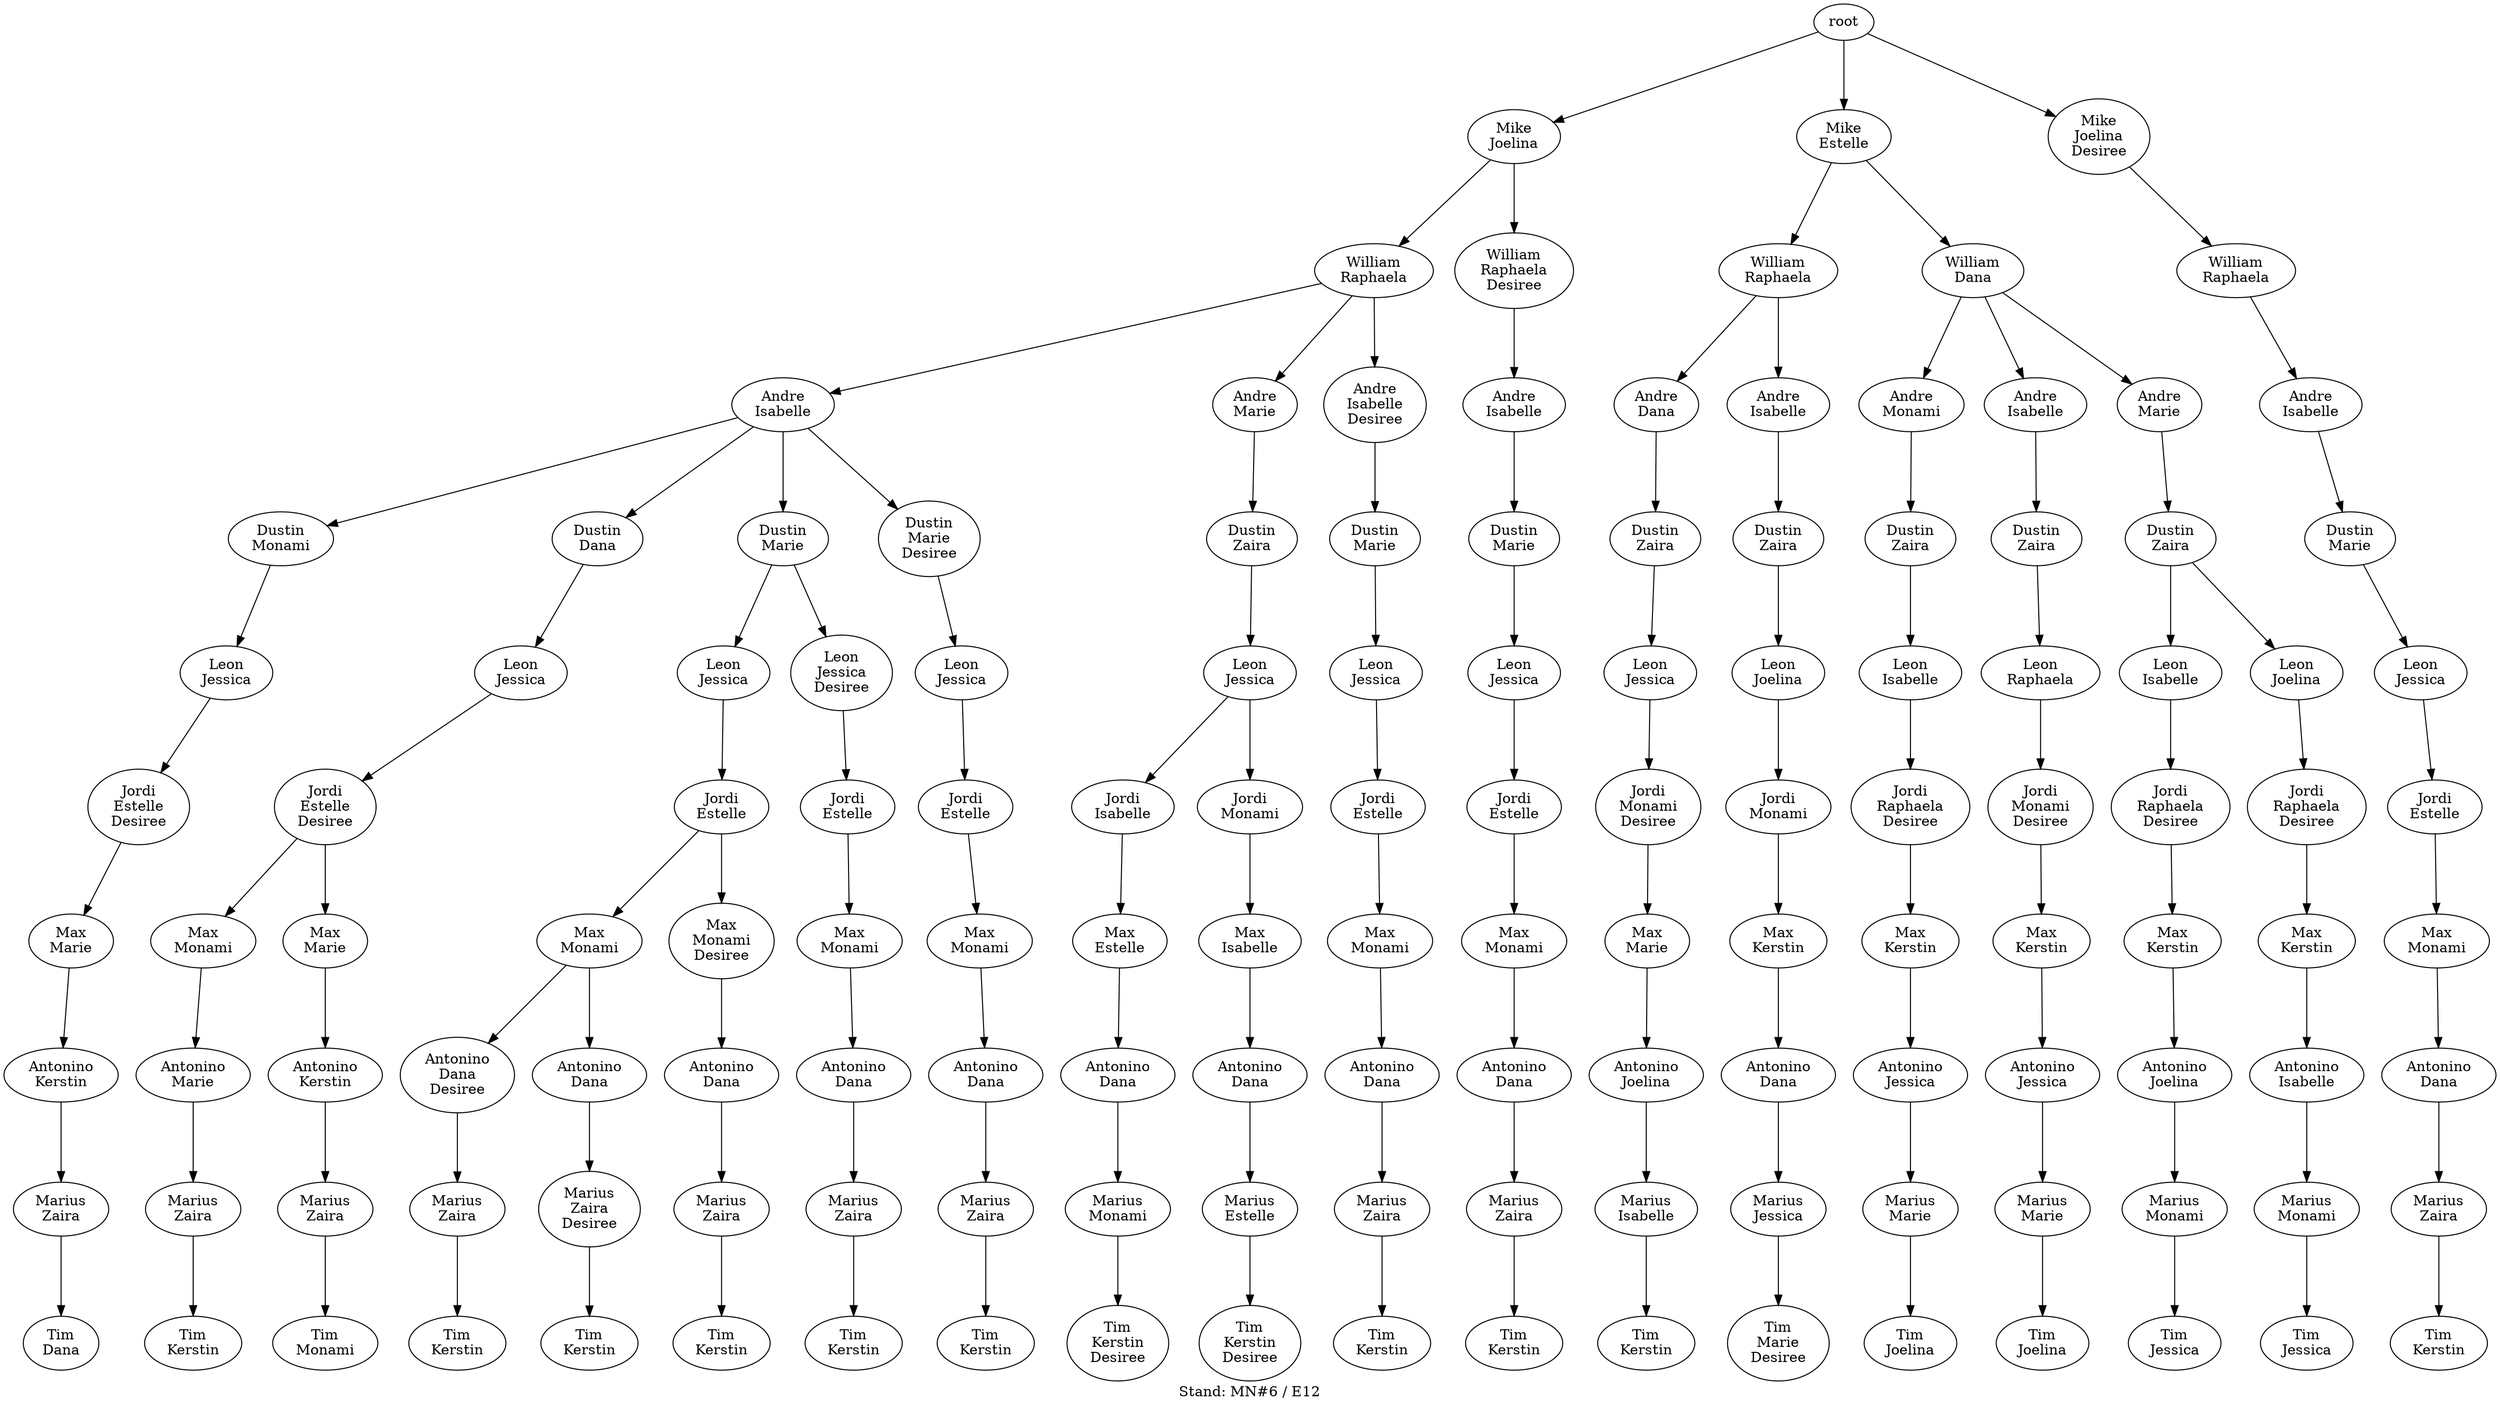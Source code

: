 digraph D { labelloc="b"; label="Stand: MN#6 / E12"; ranksep=0.8;
"root/4"[label="Mike\nJoelina"]
"root" -> "root/4";
"root/4/8"[label="William\nRaphaela"]
"root/4" -> "root/4/8";
"root/4/8/2"[label="Andre\nIsabelle"]
"root/4/8" -> "root/4/8/2";
"root/4/8/2/7"[label="Dustin\nMonami"]
"root/4/8/2" -> "root/4/8/2/7";
"root/4/8/2/7/3"[label="Leon\nJessica"]
"root/4/8/2/7" -> "root/4/8/2/7/3";
"root/4/8/2/7/3/1,10"[label="Jordi\nEstelle\nDesiree"]
"root/4/8/2/7/3" -> "root/4/8/2/7/3/1,10";
"root/4/8/2/7/3/1,10/6"[label="Max\nMarie"]
"root/4/8/2/7/3/1,10" -> "root/4/8/2/7/3/1,10/6";
"root/4/8/2/7/3/1,10/6/5"[label="Antonino\nKerstin"]
"root/4/8/2/7/3/1,10/6" -> "root/4/8/2/7/3/1,10/6/5";
"root/4/8/2/7/3/1,10/6/5/9"[label="Marius\nZaira"]
"root/4/8/2/7/3/1,10/6/5" -> "root/4/8/2/7/3/1,10/6/5/9";
"root/4/8/2/7/3/1,10/6/5/9/0"[label="Tim\nDana"]
"root/4/8/2/7/3/1,10/6/5/9" -> "root/4/8/2/7/3/1,10/6/5/9/0";
"root/1"[label="Mike\nEstelle"]
"root" -> "root/1";
"root/1/8"[label="William\nRaphaela"]
"root/1" -> "root/1/8";
"root/1/8/0"[label="Andre\nDana"]
"root/1/8" -> "root/1/8/0";
"root/1/8/0/9"[label="Dustin\nZaira"]
"root/1/8/0" -> "root/1/8/0/9";
"root/1/8/0/9/3"[label="Leon\nJessica"]
"root/1/8/0/9" -> "root/1/8/0/9/3";
"root/1/8/0/9/3/7,10"[label="Jordi\nMonami\nDesiree"]
"root/1/8/0/9/3" -> "root/1/8/0/9/3/7,10";
"root/1/8/0/9/3/7,10/6"[label="Max\nMarie"]
"root/1/8/0/9/3/7,10" -> "root/1/8/0/9/3/7,10/6";
"root/1/8/0/9/3/7,10/6/4"[label="Antonino\nJoelina"]
"root/1/8/0/9/3/7,10/6" -> "root/1/8/0/9/3/7,10/6/4";
"root/1/8/0/9/3/7,10/6/4/2"[label="Marius\nIsabelle"]
"root/1/8/0/9/3/7,10/6/4" -> "root/1/8/0/9/3/7,10/6/4/2";
"root/1/8/0/9/3/7,10/6/4/2/5"[label="Tim\nKerstin"]
"root/1/8/0/9/3/7,10/6/4/2" -> "root/1/8/0/9/3/7,10/6/4/2/5";
"root/4/8/6"[label="Andre\nMarie"]
"root/4/8" -> "root/4/8/6";
"root/4/8/6/9"[label="Dustin\nZaira"]
"root/4/8/6" -> "root/4/8/6/9";
"root/4/8/6/9/3"[label="Leon\nJessica"]
"root/4/8/6/9" -> "root/4/8/6/9/3";
"root/4/8/6/9/3/2"[label="Jordi\nIsabelle"]
"root/4/8/6/9/3" -> "root/4/8/6/9/3/2";
"root/4/8/6/9/3/2/1"[label="Max\nEstelle"]
"root/4/8/6/9/3/2" -> "root/4/8/6/9/3/2/1";
"root/4/8/6/9/3/2/1/0"[label="Antonino\nDana"]
"root/4/8/6/9/3/2/1" -> "root/4/8/6/9/3/2/1/0";
"root/4/8/6/9/3/2/1/0/7"[label="Marius\nMonami"]
"root/4/8/6/9/3/2/1/0" -> "root/4/8/6/9/3/2/1/0/7";
"root/4/8/6/9/3/2/1/0/7/5,10"[label="Tim\nKerstin\nDesiree"]
"root/4/8/6/9/3/2/1/0/7" -> "root/4/8/6/9/3/2/1/0/7/5,10";
"root/4/8/2/0"[label="Dustin\nDana"]
"root/4/8/2" -> "root/4/8/2/0";
"root/4/8/2/0/3"[label="Leon\nJessica"]
"root/4/8/2/0" -> "root/4/8/2/0/3";
"root/4/8/2/0/3/1,10"[label="Jordi\nEstelle\nDesiree"]
"root/4/8/2/0/3" -> "root/4/8/2/0/3/1,10";
"root/4/8/2/0/3/1,10/7"[label="Max\nMonami"]
"root/4/8/2/0/3/1,10" -> "root/4/8/2/0/3/1,10/7";
"root/4/8/2/0/3/1,10/7/6"[label="Antonino\nMarie"]
"root/4/8/2/0/3/1,10/7" -> "root/4/8/2/0/3/1,10/7/6";
"root/4/8/2/0/3/1,10/7/6/9"[label="Marius\nZaira"]
"root/4/8/2/0/3/1,10/7/6" -> "root/4/8/2/0/3/1,10/7/6/9";
"root/4/8/2/0/3/1,10/7/6/9/5"[label="Tim\nKerstin"]
"root/4/8/2/0/3/1,10/7/6/9" -> "root/4/8/2/0/3/1,10/7/6/9/5";
"root/4/8/2,10"[label="Andre\nIsabelle\nDesiree"]
"root/4/8" -> "root/4/8/2,10";
"root/4/8/2,10/6"[label="Dustin\nMarie"]
"root/4/8/2,10" -> "root/4/8/2,10/6";
"root/4/8/2,10/6/3"[label="Leon\nJessica"]
"root/4/8/2,10/6" -> "root/4/8/2,10/6/3";
"root/4/8/2,10/6/3/1"[label="Jordi\nEstelle"]
"root/4/8/2,10/6/3" -> "root/4/8/2,10/6/3/1";
"root/4/8/2,10/6/3/1/7"[label="Max\nMonami"]
"root/4/8/2,10/6/3/1" -> "root/4/8/2,10/6/3/1/7";
"root/4/8/2,10/6/3/1/7/0"[label="Antonino\nDana"]
"root/4/8/2,10/6/3/1/7" -> "root/4/8/2,10/6/3/1/7/0";
"root/4/8/2,10/6/3/1/7/0/9"[label="Marius\nZaira"]
"root/4/8/2,10/6/3/1/7/0" -> "root/4/8/2,10/6/3/1/7/0/9";
"root/4/8/2,10/6/3/1/7/0/9/5"[label="Tim\nKerstin"]
"root/4/8/2,10/6/3/1/7/0/9" -> "root/4/8/2,10/6/3/1/7/0/9/5";
"root/4/8/2/6"[label="Dustin\nMarie"]
"root/4/8/2" -> "root/4/8/2/6";
"root/4/8/2/6/3"[label="Leon\nJessica"]
"root/4/8/2/6" -> "root/4/8/2/6/3";
"root/4/8/2/6/3/1"[label="Jordi\nEstelle"]
"root/4/8/2/6/3" -> "root/4/8/2/6/3/1";
"root/4/8/2/6/3/1/7"[label="Max\nMonami"]
"root/4/8/2/6/3/1" -> "root/4/8/2/6/3/1/7";
"root/4/8/2/6/3/1/7/0,10"[label="Antonino\nDana\nDesiree"]
"root/4/8/2/6/3/1/7" -> "root/4/8/2/6/3/1/7/0,10";
"root/4/8/2/6/3/1/7/0,10/9"[label="Marius\nZaira"]
"root/4/8/2/6/3/1/7/0,10" -> "root/4/8/2/6/3/1/7/0,10/9";
"root/4/8/2/6/3/1/7/0,10/9/5"[label="Tim\nKerstin"]
"root/4/8/2/6/3/1/7/0,10/9" -> "root/4/8/2/6/3/1/7/0,10/9/5";
"root/4/8/2/6,10"[label="Dustin\nMarie\nDesiree"]
"root/4/8/2" -> "root/4/8/2/6,10";
"root/4/8/2/6,10/3"[label="Leon\nJessica"]
"root/4/8/2/6,10" -> "root/4/8/2/6,10/3";
"root/4/8/2/6,10/3/1"[label="Jordi\nEstelle"]
"root/4/8/2/6,10/3" -> "root/4/8/2/6,10/3/1";
"root/4/8/2/6,10/3/1/7"[label="Max\nMonami"]
"root/4/8/2/6,10/3/1" -> "root/4/8/2/6,10/3/1/7";
"root/4/8/2/6,10/3/1/7/0"[label="Antonino\nDana"]
"root/4/8/2/6,10/3/1/7" -> "root/4/8/2/6,10/3/1/7/0";
"root/4/8/2/6,10/3/1/7/0/9"[label="Marius\nZaira"]
"root/4/8/2/6,10/3/1/7/0" -> "root/4/8/2/6,10/3/1/7/0/9";
"root/4/8/2/6,10/3/1/7/0/9/5"[label="Tim\nKerstin"]
"root/4/8/2/6,10/3/1/7/0/9" -> "root/4/8/2/6,10/3/1/7/0/9/5";
"root/4/8/2/6/3,10"[label="Leon\nJessica\nDesiree"]
"root/4/8/2/6" -> "root/4/8/2/6/3,10";
"root/4/8/2/6/3,10/1"[label="Jordi\nEstelle"]
"root/4/8/2/6/3,10" -> "root/4/8/2/6/3,10/1";
"root/4/8/2/6/3,10/1/7"[label="Max\nMonami"]
"root/4/8/2/6/3,10/1" -> "root/4/8/2/6/3,10/1/7";
"root/4/8/2/6/3,10/1/7/0"[label="Antonino\nDana"]
"root/4/8/2/6/3,10/1/7" -> "root/4/8/2/6/3,10/1/7/0";
"root/4/8/2/6/3,10/1/7/0/9"[label="Marius\nZaira"]
"root/4/8/2/6/3,10/1/7/0" -> "root/4/8/2/6/3,10/1/7/0/9";
"root/4/8/2/6/3,10/1/7/0/9/5"[label="Tim\nKerstin"]
"root/4/8/2/6/3,10/1/7/0/9" -> "root/4/8/2/6/3,10/1/7/0/9/5";
"root/4/8/2/6/3/1/7/0"[label="Antonino\nDana"]
"root/4/8/2/6/3/1/7" -> "root/4/8/2/6/3/1/7/0";
"root/4/8/2/6/3/1/7/0/9,10"[label="Marius\nZaira\nDesiree"]
"root/4/8/2/6/3/1/7/0" -> "root/4/8/2/6/3/1/7/0/9,10";
"root/4/8/2/6/3/1/7/0/9,10/5"[label="Tim\nKerstin"]
"root/4/8/2/6/3/1/7/0/9,10" -> "root/4/8/2/6/3/1/7/0/9,10/5";
"root/4/8/2/6/3/1/7,10"[label="Max\nMonami\nDesiree"]
"root/4/8/2/6/3/1" -> "root/4/8/2/6/3/1/7,10";
"root/4/8/2/6/3/1/7,10/0"[label="Antonino\nDana"]
"root/4/8/2/6/3/1/7,10" -> "root/4/8/2/6/3/1/7,10/0";
"root/4/8/2/6/3/1/7,10/0/9"[label="Marius\nZaira"]
"root/4/8/2/6/3/1/7,10/0" -> "root/4/8/2/6/3/1/7,10/0/9";
"root/4/8/2/6/3/1/7,10/0/9/5"[label="Tim\nKerstin"]
"root/4/8/2/6/3/1/7,10/0/9" -> "root/4/8/2/6/3/1/7,10/0/9/5";
"root/4,10"[label="Mike\nJoelina\nDesiree"]
"root" -> "root/4,10";
"root/4,10/8"[label="William\nRaphaela"]
"root/4,10" -> "root/4,10/8";
"root/4,10/8/2"[label="Andre\nIsabelle"]
"root/4,10/8" -> "root/4,10/8/2";
"root/4,10/8/2/6"[label="Dustin\nMarie"]
"root/4,10/8/2" -> "root/4,10/8/2/6";
"root/4,10/8/2/6/3"[label="Leon\nJessica"]
"root/4,10/8/2/6" -> "root/4,10/8/2/6/3";
"root/4,10/8/2/6/3/1"[label="Jordi\nEstelle"]
"root/4,10/8/2/6/3" -> "root/4,10/8/2/6/3/1";
"root/4,10/8/2/6/3/1/7"[label="Max\nMonami"]
"root/4,10/8/2/6/3/1" -> "root/4,10/8/2/6/3/1/7";
"root/4,10/8/2/6/3/1/7/0"[label="Antonino\nDana"]
"root/4,10/8/2/6/3/1/7" -> "root/4,10/8/2/6/3/1/7/0";
"root/4,10/8/2/6/3/1/7/0/9"[label="Marius\nZaira"]
"root/4,10/8/2/6/3/1/7/0" -> "root/4,10/8/2/6/3/1/7/0/9";
"root/4,10/8/2/6/3/1/7/0/9/5"[label="Tim\nKerstin"]
"root/4,10/8/2/6/3/1/7/0/9" -> "root/4,10/8/2/6/3/1/7/0/9/5";
"root/4/8,10"[label="William\nRaphaela\nDesiree"]
"root/4" -> "root/4/8,10";
"root/4/8,10/2"[label="Andre\nIsabelle"]
"root/4/8,10" -> "root/4/8,10/2";
"root/4/8,10/2/6"[label="Dustin\nMarie"]
"root/4/8,10/2" -> "root/4/8,10/2/6";
"root/4/8,10/2/6/3"[label="Leon\nJessica"]
"root/4/8,10/2/6" -> "root/4/8,10/2/6/3";
"root/4/8,10/2/6/3/1"[label="Jordi\nEstelle"]
"root/4/8,10/2/6/3" -> "root/4/8,10/2/6/3/1";
"root/4/8,10/2/6/3/1/7"[label="Max\nMonami"]
"root/4/8,10/2/6/3/1" -> "root/4/8,10/2/6/3/1/7";
"root/4/8,10/2/6/3/1/7/0"[label="Antonino\nDana"]
"root/4/8,10/2/6/3/1/7" -> "root/4/8,10/2/6/3/1/7/0";
"root/4/8,10/2/6/3/1/7/0/9"[label="Marius\nZaira"]
"root/4/8,10/2/6/3/1/7/0" -> "root/4/8,10/2/6/3/1/7/0/9";
"root/4/8,10/2/6/3/1/7/0/9/5"[label="Tim\nKerstin"]
"root/4/8,10/2/6/3/1/7/0/9" -> "root/4/8,10/2/6/3/1/7/0/9/5";
"root/4/8/6/9/3/7"[label="Jordi\nMonami"]
"root/4/8/6/9/3" -> "root/4/8/6/9/3/7";
"root/4/8/6/9/3/7/2"[label="Max\nIsabelle"]
"root/4/8/6/9/3/7" -> "root/4/8/6/9/3/7/2";
"root/4/8/6/9/3/7/2/0"[label="Antonino\nDana"]
"root/4/8/6/9/3/7/2" -> "root/4/8/6/9/3/7/2/0";
"root/4/8/6/9/3/7/2/0/1"[label="Marius\nEstelle"]
"root/4/8/6/9/3/7/2/0" -> "root/4/8/6/9/3/7/2/0/1";
"root/4/8/6/9/3/7/2/0/1/5,10"[label="Tim\nKerstin\nDesiree"]
"root/4/8/6/9/3/7/2/0/1" -> "root/4/8/6/9/3/7/2/0/1/5,10";
"root/1/8/2"[label="Andre\nIsabelle"]
"root/1/8" -> "root/1/8/2";
"root/1/8/2/9"[label="Dustin\nZaira"]
"root/1/8/2" -> "root/1/8/2/9";
"root/1/8/2/9/4"[label="Leon\nJoelina"]
"root/1/8/2/9" -> "root/1/8/2/9/4";
"root/1/8/2/9/4/7"[label="Jordi\nMonami"]
"root/1/8/2/9/4" -> "root/1/8/2/9/4/7";
"root/1/8/2/9/4/7/5"[label="Max\nKerstin"]
"root/1/8/2/9/4/7" -> "root/1/8/2/9/4/7/5";
"root/1/8/2/9/4/7/5/0"[label="Antonino\nDana"]
"root/1/8/2/9/4/7/5" -> "root/1/8/2/9/4/7/5/0";
"root/1/8/2/9/4/7/5/0/3"[label="Marius\nJessica"]
"root/1/8/2/9/4/7/5/0" -> "root/1/8/2/9/4/7/5/0/3";
"root/1/8/2/9/4/7/5/0/3/6,10"[label="Tim\nMarie\nDesiree"]
"root/1/8/2/9/4/7/5/0/3" -> "root/1/8/2/9/4/7/5/0/3/6,10";
"root/4/8/2/0/3/1,10/6"[label="Max\nMarie"]
"root/4/8/2/0/3/1,10" -> "root/4/8/2/0/3/1,10/6";
"root/4/8/2/0/3/1,10/6/5"[label="Antonino\nKerstin"]
"root/4/8/2/0/3/1,10/6" -> "root/4/8/2/0/3/1,10/6/5";
"root/4/8/2/0/3/1,10/6/5/9"[label="Marius\nZaira"]
"root/4/8/2/0/3/1,10/6/5" -> "root/4/8/2/0/3/1,10/6/5/9";
"root/4/8/2/0/3/1,10/6/5/9/7"[label="Tim\nMonami"]
"root/4/8/2/0/3/1,10/6/5/9" -> "root/4/8/2/0/3/1,10/6/5/9/7";
"root/1/0"[label="William\nDana"]
"root/1" -> "root/1/0";
"root/1/0/7"[label="Andre\nMonami"]
"root/1/0" -> "root/1/0/7";
"root/1/0/7/9"[label="Dustin\nZaira"]
"root/1/0/7" -> "root/1/0/7/9";
"root/1/0/7/9/2"[label="Leon\nIsabelle"]
"root/1/0/7/9" -> "root/1/0/7/9/2";
"root/1/0/7/9/2/8,10"[label="Jordi\nRaphaela\nDesiree"]
"root/1/0/7/9/2" -> "root/1/0/7/9/2/8,10";
"root/1/0/7/9/2/8,10/5"[label="Max\nKerstin"]
"root/1/0/7/9/2/8,10" -> "root/1/0/7/9/2/8,10/5";
"root/1/0/7/9/2/8,10/5/3"[label="Antonino\nJessica"]
"root/1/0/7/9/2/8,10/5" -> "root/1/0/7/9/2/8,10/5/3";
"root/1/0/7/9/2/8,10/5/3/6"[label="Marius\nMarie"]
"root/1/0/7/9/2/8,10/5/3" -> "root/1/0/7/9/2/8,10/5/3/6";
"root/1/0/7/9/2/8,10/5/3/6/4"[label="Tim\nJoelina"]
"root/1/0/7/9/2/8,10/5/3/6" -> "root/1/0/7/9/2/8,10/5/3/6/4";
"root/1/0/2"[label="Andre\nIsabelle"]
"root/1/0" -> "root/1/0/2";
"root/1/0/2/9"[label="Dustin\nZaira"]
"root/1/0/2" -> "root/1/0/2/9";
"root/1/0/2/9/8"[label="Leon\nRaphaela"]
"root/1/0/2/9" -> "root/1/0/2/9/8";
"root/1/0/2/9/8/7,10"[label="Jordi\nMonami\nDesiree"]
"root/1/0/2/9/8" -> "root/1/0/2/9/8/7,10";
"root/1/0/2/9/8/7,10/5"[label="Max\nKerstin"]
"root/1/0/2/9/8/7,10" -> "root/1/0/2/9/8/7,10/5";
"root/1/0/2/9/8/7,10/5/3"[label="Antonino\nJessica"]
"root/1/0/2/9/8/7,10/5" -> "root/1/0/2/9/8/7,10/5/3";
"root/1/0/2/9/8/7,10/5/3/6"[label="Marius\nMarie"]
"root/1/0/2/9/8/7,10/5/3" -> "root/1/0/2/9/8/7,10/5/3/6";
"root/1/0/2/9/8/7,10/5/3/6/4"[label="Tim\nJoelina"]
"root/1/0/2/9/8/7,10/5/3/6" -> "root/1/0/2/9/8/7,10/5/3/6/4";
"root/1/0/6"[label="Andre\nMarie"]
"root/1/0" -> "root/1/0/6";
"root/1/0/6/9"[label="Dustin\nZaira"]
"root/1/0/6" -> "root/1/0/6/9";
"root/1/0/6/9/2"[label="Leon\nIsabelle"]
"root/1/0/6/9" -> "root/1/0/6/9/2";
"root/1/0/6/9/2/8,10"[label="Jordi\nRaphaela\nDesiree"]
"root/1/0/6/9/2" -> "root/1/0/6/9/2/8,10";
"root/1/0/6/9/2/8,10/5"[label="Max\nKerstin"]
"root/1/0/6/9/2/8,10" -> "root/1/0/6/9/2/8,10/5";
"root/1/0/6/9/2/8,10/5/4"[label="Antonino\nJoelina"]
"root/1/0/6/9/2/8,10/5" -> "root/1/0/6/9/2/8,10/5/4";
"root/1/0/6/9/2/8,10/5/4/7"[label="Marius\nMonami"]
"root/1/0/6/9/2/8,10/5/4" -> "root/1/0/6/9/2/8,10/5/4/7";
"root/1/0/6/9/2/8,10/5/4/7/3"[label="Tim\nJessica"]
"root/1/0/6/9/2/8,10/5/4/7" -> "root/1/0/6/9/2/8,10/5/4/7/3";
"root/1/0/6/9/4"[label="Leon\nJoelina"]
"root/1/0/6/9" -> "root/1/0/6/9/4";
"root/1/0/6/9/4/8,10"[label="Jordi\nRaphaela\nDesiree"]
"root/1/0/6/9/4" -> "root/1/0/6/9/4/8,10";
"root/1/0/6/9/4/8,10/5"[label="Max\nKerstin"]
"root/1/0/6/9/4/8,10" -> "root/1/0/6/9/4/8,10/5";
"root/1/0/6/9/4/8,10/5/2"[label="Antonino\nIsabelle"]
"root/1/0/6/9/4/8,10/5" -> "root/1/0/6/9/4/8,10/5/2";
"root/1/0/6/9/4/8,10/5/2/7"[label="Marius\nMonami"]
"root/1/0/6/9/4/8,10/5/2" -> "root/1/0/6/9/4/8,10/5/2/7";
"root/1/0/6/9/4/8,10/5/2/7/3"[label="Tim\nJessica"]
"root/1/0/6/9/4/8,10/5/2/7" -> "root/1/0/6/9/4/8,10/5/2/7/3";
}
